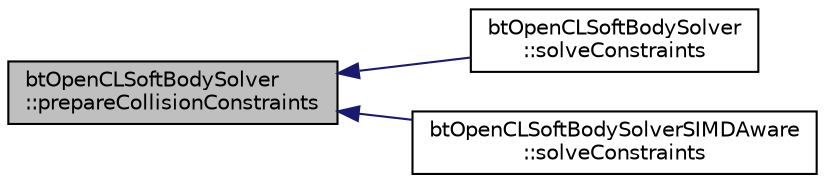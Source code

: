 digraph "btOpenCLSoftBodySolver::prepareCollisionConstraints"
{
  edge [fontname="Helvetica",fontsize="10",labelfontname="Helvetica",labelfontsize="10"];
  node [fontname="Helvetica",fontsize="10",shape=record];
  rankdir="LR";
  Node1 [label="btOpenCLSoftBodySolver\l::prepareCollisionConstraints",height=0.2,width=0.4,color="black", fillcolor="grey75", style="filled", fontcolor="black"];
  Node1 -> Node2 [dir="back",color="midnightblue",fontsize="10",style="solid"];
  Node2 [label="btOpenCLSoftBodySolver\l::solveConstraints",height=0.2,width=0.4,color="black", fillcolor="white", style="filled",URL="$classbt_open_c_l_soft_body_solver.html#a24daba36a553aeb1d49158cd804e039a"];
  Node1 -> Node3 [dir="back",color="midnightblue",fontsize="10",style="solid"];
  Node3 [label="btOpenCLSoftBodySolverSIMDAware\l::solveConstraints",height=0.2,width=0.4,color="black", fillcolor="white", style="filled",URL="$classbt_open_c_l_soft_body_solver_s_i_m_d_aware.html#a38d944c9dcaa0579e001f93da1b5244d"];
}
